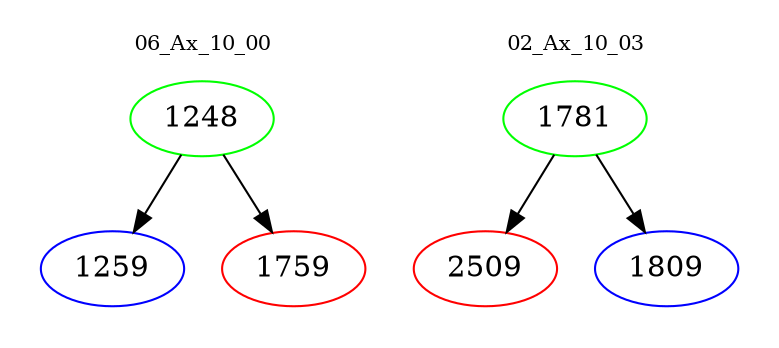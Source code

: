 digraph{
subgraph cluster_0 {
color = white
label = "06_Ax_10_00";
fontsize=10;
T0_1248 [label="1248", color="green"]
T0_1248 -> T0_1259 [color="black"]
T0_1259 [label="1259", color="blue"]
T0_1248 -> T0_1759 [color="black"]
T0_1759 [label="1759", color="red"]
}
subgraph cluster_1 {
color = white
label = "02_Ax_10_03";
fontsize=10;
T1_1781 [label="1781", color="green"]
T1_1781 -> T1_2509 [color="black"]
T1_2509 [label="2509", color="red"]
T1_1781 -> T1_1809 [color="black"]
T1_1809 [label="1809", color="blue"]
}
}
